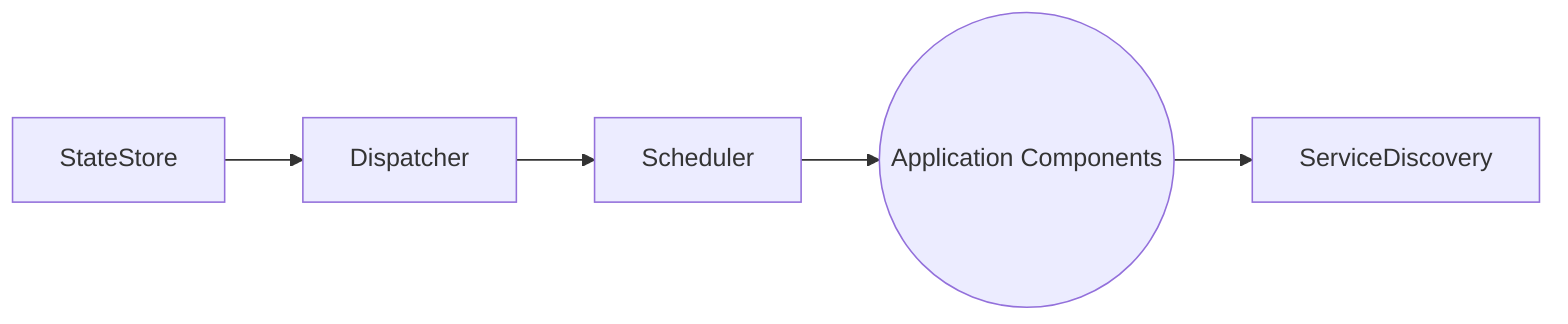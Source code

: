 graph LR;

	StateStore;
	Dispatcher;
	Scheduler;
	ServiceDiscovery;
	Applications((Application Components));

	StateStore --> Dispatcher
	Dispatcher --> Scheduler
	Scheduler --> Applications
	Applications --> ServiceDiscovery